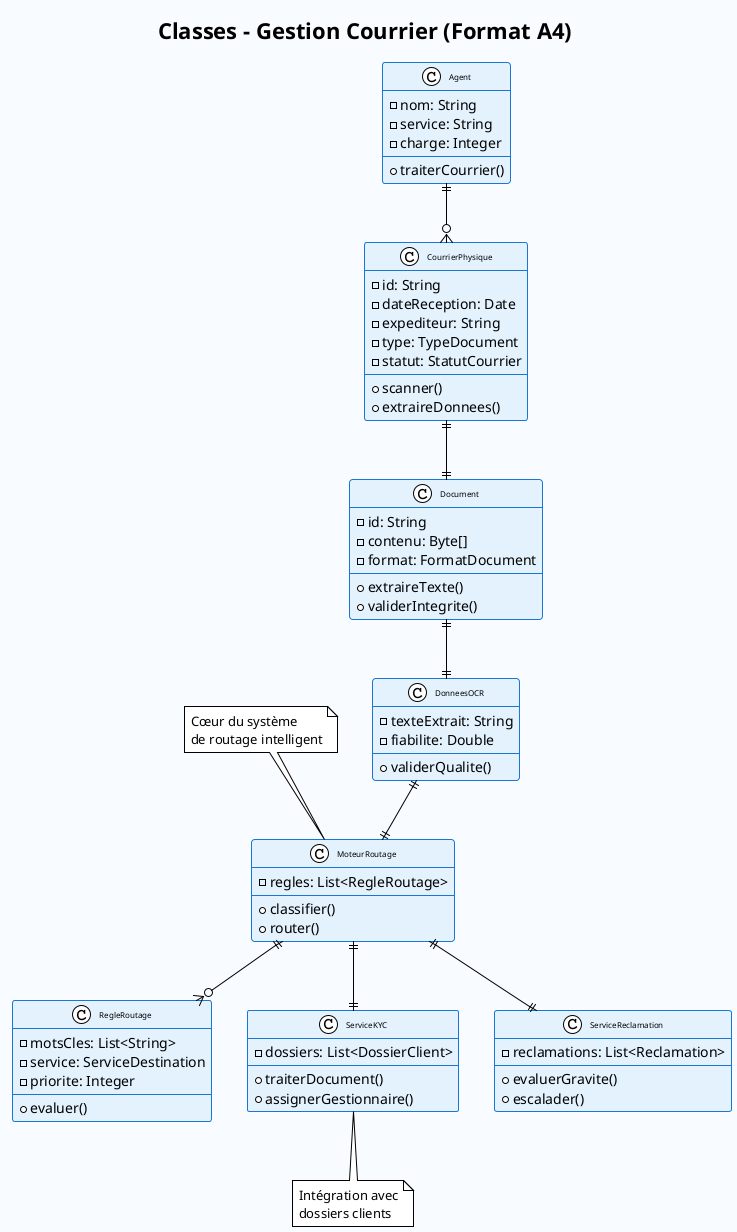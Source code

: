 @startuml Classe_SystemeGestionCourrier_Compact
!theme plain
skinparam backgroundColor #F8FBFF
skinparam class {
    BackgroundColor #E3F2FD
    BorderColor #1976D2
    FontSize 8
}
skinparam note FontSize 7

title Classes - Gestion Courrier (Format A4)

class CourrierPhysique {
    - id: String
    - dateReception: Date
    - expediteur: String
    - type: TypeDocument
    - statut: StatutCourrier
    + scanner()
    + extraireDonnees()
}

class Document {
    - id: String
    - contenu: Byte[]
    - format: FormatDocument
    + extraireTexte()
    + validerIntegrite()
}

class DonneesOCR {
    - texteExtrait: String
    - fiabilite: Double
    + validerQualite()
}

class MoteurRoutage {
    - regles: List<RegleRoutage>
    + classifier()
    + router()
}

class RegleRoutage {
    - motsCles: List<String>
    - service: ServiceDestination
    - priorite: Integer
    + evaluer()
}

class ServiceKYC {
    - dossiers: List<DossierClient>
    + traiterDocument()
    + assignerGestionnaire()
}

class ServiceReclamation {
    - reclamations: List<Reclamation>
    + evaluerGravite()
    + escalader()
}

class Agent {
    - nom: String
    - service: String
    - charge: Integer
    + traiterCourrier()
}

' Relations
CourrierPhysique ||--|| Document
Document ||--|| DonneesOCR
DonneesOCR ||--|| MoteurRoutage
MoteurRoutage ||--o{ RegleRoutage
MoteurRoutage ||--|| ServiceKYC
MoteurRoutage ||--|| ServiceReclamation
Agent ||--o{ CourrierPhysique

note top of MoteurRoutage
Cœur du système
de routage intelligent
end note

note bottom of ServiceKYC
Intégration avec
dossiers clients
end note

@enduml
